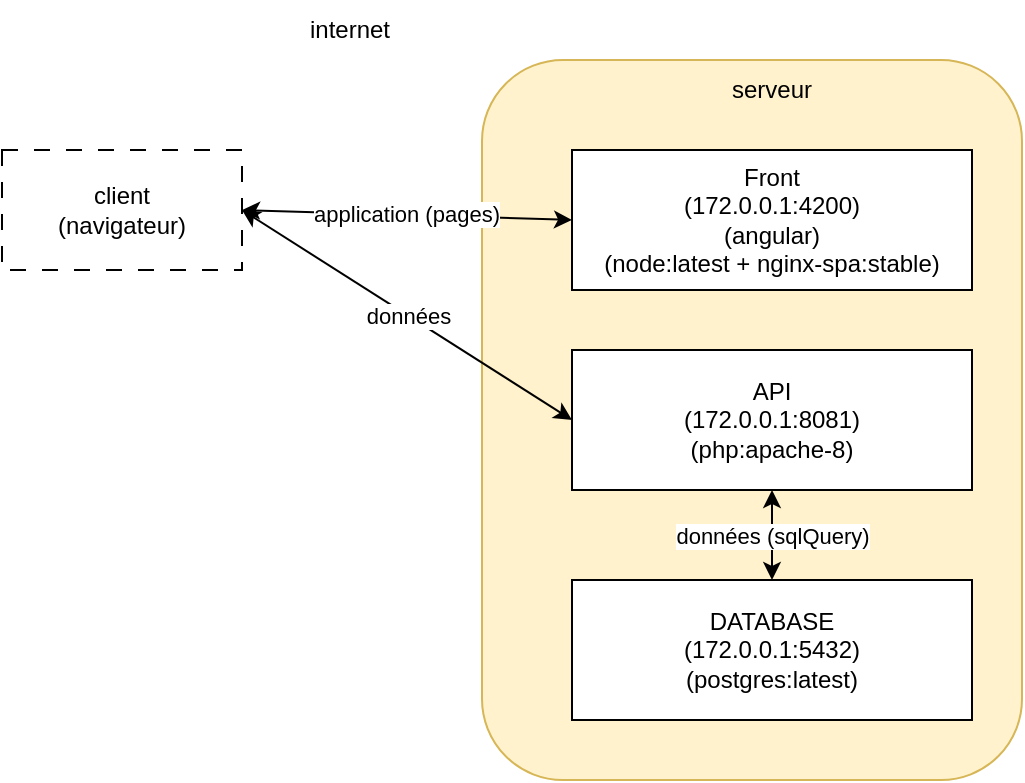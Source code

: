 <mxfile version="21.2.1" type="device">
  <diagram name="Page-1" id="7T83ez0rCKeNBwjPuUWj">
    <mxGraphModel dx="2302" dy="1347" grid="1" gridSize="10" guides="1" tooltips="1" connect="1" arrows="1" fold="1" page="1" pageScale="1" pageWidth="827" pageHeight="1169" math="0" shadow="0">
      <root>
        <mxCell id="0" />
        <mxCell id="1" parent="0" />
        <mxCell id="F5vRDxtgMqn8wr_p9ZK8-15" value="" style="rounded=1;whiteSpace=wrap;html=1;fillColor=#fff2cc;strokeColor=#d6b656;" vertex="1" parent="1">
          <mxGeometry x="399" y="170" width="270" height="360" as="geometry" />
        </mxCell>
        <mxCell id="F5vRDxtgMqn8wr_p9ZK8-1" value="Front&lt;br&gt;(172.0.0.1:4200)&lt;br&gt;(angular)&lt;br&gt;(node:latest + nginx-spa:stable)" style="rounded=0;whiteSpace=wrap;html=1;" vertex="1" parent="1">
          <mxGeometry x="444" y="215" width="200" height="70" as="geometry" />
        </mxCell>
        <mxCell id="F5vRDxtgMqn8wr_p9ZK8-2" value="API&lt;br&gt;(172.0.0.1:8081)&lt;br style=&quot;border-color: var(--border-color);&quot;&gt;(php:apache-8)" style="rounded=0;whiteSpace=wrap;html=1;" vertex="1" parent="1">
          <mxGeometry x="444" y="315" width="200" height="70" as="geometry" />
        </mxCell>
        <mxCell id="F5vRDxtgMqn8wr_p9ZK8-3" value="DATABASE&lt;br&gt;(172.0.0.1:5432)&lt;br style=&quot;border-color: var(--border-color);&quot;&gt;(postgres:latest)" style="rounded=0;whiteSpace=wrap;html=1;" vertex="1" parent="1">
          <mxGeometry x="444" y="430" width="200" height="70" as="geometry" />
        </mxCell>
        <mxCell id="F5vRDxtgMqn8wr_p9ZK8-9" value="application (pages)" style="endArrow=classic;startArrow=classic;html=1;rounded=0;entryX=0;entryY=0.5;entryDx=0;entryDy=0;exitX=1;exitY=0.5;exitDx=0;exitDy=0;" edge="1" parent="1" source="F5vRDxtgMqn8wr_p9ZK8-17" target="F5vRDxtgMqn8wr_p9ZK8-1">
          <mxGeometry width="50" height="50" relative="1" as="geometry">
            <mxPoint x="289" y="246.364" as="sourcePoint" />
            <mxPoint x="379" y="210" as="targetPoint" />
          </mxGeometry>
        </mxCell>
        <mxCell id="F5vRDxtgMqn8wr_p9ZK8-11" value="données" style="endArrow=classic;startArrow=classic;html=1;rounded=0;entryX=0;entryY=0.5;entryDx=0;entryDy=0;exitX=1;exitY=0.5;exitDx=0;exitDy=0;" edge="1" parent="1" source="F5vRDxtgMqn8wr_p9ZK8-17" target="F5vRDxtgMqn8wr_p9ZK8-2">
          <mxGeometry width="50" height="50" relative="1" as="geometry">
            <mxPoint x="289" y="245" as="sourcePoint" />
            <mxPoint x="459" y="255" as="targetPoint" />
          </mxGeometry>
        </mxCell>
        <mxCell id="F5vRDxtgMqn8wr_p9ZK8-12" value="données (sqlQuery)" style="endArrow=classic;startArrow=classic;html=1;rounded=0;entryX=0.5;entryY=1;entryDx=0;entryDy=0;exitX=0.5;exitY=0;exitDx=0;exitDy=0;" edge="1" parent="1" source="F5vRDxtgMqn8wr_p9ZK8-3" target="F5vRDxtgMqn8wr_p9ZK8-2">
          <mxGeometry width="50" height="50" relative="1" as="geometry">
            <mxPoint x="299" y="255" as="sourcePoint" />
            <mxPoint x="459" y="355" as="targetPoint" />
          </mxGeometry>
        </mxCell>
        <mxCell id="F5vRDxtgMqn8wr_p9ZK8-16" value="serveur" style="text;html=1;strokeColor=none;fillColor=none;align=center;verticalAlign=middle;whiteSpace=wrap;rounded=0;" vertex="1" parent="1">
          <mxGeometry x="484" y="170" width="120" height="30" as="geometry" />
        </mxCell>
        <mxCell id="F5vRDxtgMqn8wr_p9ZK8-17" value="client&lt;br style=&quot;border-color: var(--border-color);&quot;&gt;(navigateur)" style="rounded=0;whiteSpace=wrap;html=1;dashed=1;dashPattern=8 8;" vertex="1" parent="1">
          <mxGeometry x="159" y="215" width="120" height="60" as="geometry" />
        </mxCell>
        <mxCell id="F5vRDxtgMqn8wr_p9ZK8-20" value="internet" style="text;html=1;strokeColor=none;fillColor=none;align=center;verticalAlign=middle;whiteSpace=wrap;rounded=0;" vertex="1" parent="1">
          <mxGeometry x="303" y="140" width="60" height="30" as="geometry" />
        </mxCell>
      </root>
    </mxGraphModel>
  </diagram>
</mxfile>

